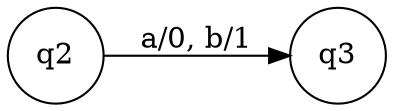 digraph FA {
    rankdir=LR;
    node [shape=circle]; q3;
    node [shape=circle];
    q2 -> q3 [label="a/0, b/1"];
}
